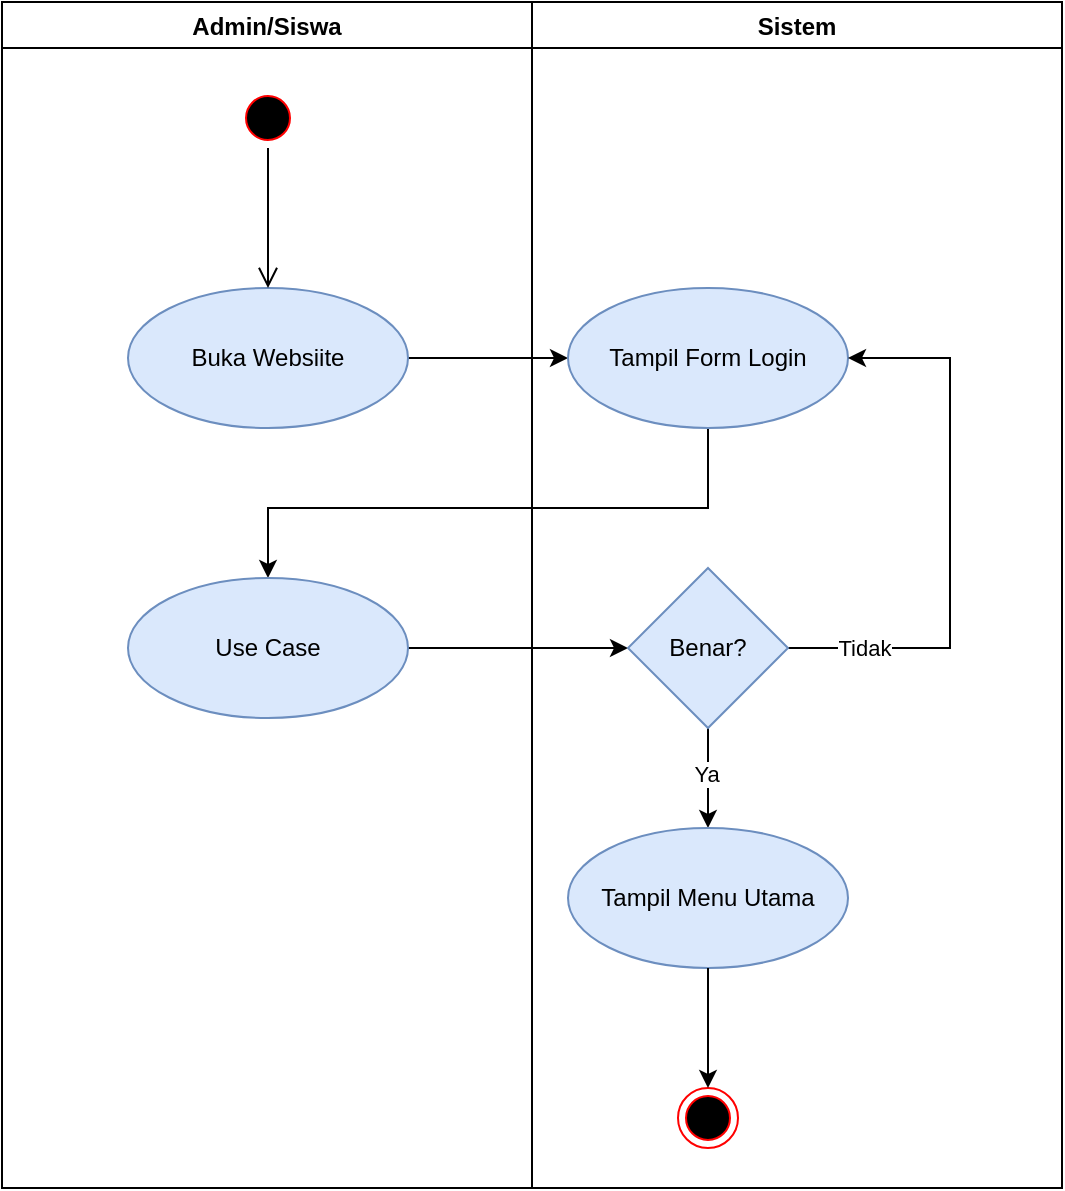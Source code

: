 <mxfile version="21.7.2" type="device">
  <diagram name="Page-1" id="AH_W6rJPJZh1zAS1JdJ8">
    <mxGraphModel dx="1750" dy="1583" grid="1" gridSize="10" guides="1" tooltips="1" connect="1" arrows="1" fold="1" page="1" pageScale="1" pageWidth="850" pageHeight="1100" math="0" shadow="0">
      <root>
        <mxCell id="0" />
        <mxCell id="1" parent="0" />
        <mxCell id="zwki1-v5fkkkG0a31AAx-23" value="" style="edgeStyle=orthogonalEdgeStyle;rounded=0;orthogonalLoop=1;jettySize=auto;html=1;" edge="1" parent="1" source="zwki1-v5fkkkG0a31AAx-16" target="zwki1-v5fkkkG0a31AAx-17">
          <mxGeometry relative="1" as="geometry" />
        </mxCell>
        <mxCell id="zwki1-v5fkkkG0a31AAx-16" value="Buka Websiite" style="ellipse;whiteSpace=wrap;html=1;fillColor=#dae8fc;strokeColor=#6c8ebf;" vertex="1" parent="1">
          <mxGeometry x="230" y="290" width="140" height="70" as="geometry" />
        </mxCell>
        <mxCell id="zwki1-v5fkkkG0a31AAx-26" style="edgeStyle=orthogonalEdgeStyle;rounded=0;orthogonalLoop=1;jettySize=auto;html=1;entryX=0.5;entryY=0;entryDx=0;entryDy=0;" edge="1" parent="1" source="zwki1-v5fkkkG0a31AAx-17" target="zwki1-v5fkkkG0a31AAx-18">
          <mxGeometry relative="1" as="geometry">
            <Array as="points">
              <mxPoint x="520" y="400" />
              <mxPoint x="300" y="400" />
            </Array>
          </mxGeometry>
        </mxCell>
        <mxCell id="zwki1-v5fkkkG0a31AAx-17" value="Tampil Form Login" style="ellipse;whiteSpace=wrap;html=1;fillColor=#dae8fc;strokeColor=#6c8ebf;" vertex="1" parent="1">
          <mxGeometry x="450" y="290" width="140" height="70" as="geometry" />
        </mxCell>
        <mxCell id="zwki1-v5fkkkG0a31AAx-25" value="" style="edgeStyle=orthogonalEdgeStyle;rounded=0;orthogonalLoop=1;jettySize=auto;html=1;" edge="1" parent="1" source="zwki1-v5fkkkG0a31AAx-18" target="zwki1-v5fkkkG0a31AAx-19">
          <mxGeometry relative="1" as="geometry" />
        </mxCell>
        <mxCell id="zwki1-v5fkkkG0a31AAx-18" value="Use Case" style="ellipse;whiteSpace=wrap;html=1;fillColor=#dae8fc;strokeColor=#6c8ebf;" vertex="1" parent="1">
          <mxGeometry x="230" y="435" width="140" height="70" as="geometry" />
        </mxCell>
        <mxCell id="zwki1-v5fkkkG0a31AAx-68" value="" style="edgeStyle=orthogonalEdgeStyle;rounded=0;orthogonalLoop=1;jettySize=auto;html=1;" edge="1" parent="1" source="zwki1-v5fkkkG0a31AAx-19" target="zwki1-v5fkkkG0a31AAx-20">
          <mxGeometry relative="1" as="geometry" />
        </mxCell>
        <mxCell id="zwki1-v5fkkkG0a31AAx-70" value="Ya" style="edgeLabel;html=1;align=center;verticalAlign=middle;resizable=0;points=[];" vertex="1" connectable="0" parent="zwki1-v5fkkkG0a31AAx-68">
          <mxGeometry x="-0.1" y="-1" relative="1" as="geometry">
            <mxPoint as="offset" />
          </mxGeometry>
        </mxCell>
        <mxCell id="zwki1-v5fkkkG0a31AAx-71" style="edgeStyle=orthogonalEdgeStyle;rounded=0;orthogonalLoop=1;jettySize=auto;html=1;entryX=1;entryY=0.5;entryDx=0;entryDy=0;" edge="1" parent="1" source="zwki1-v5fkkkG0a31AAx-19" target="zwki1-v5fkkkG0a31AAx-17">
          <mxGeometry relative="1" as="geometry">
            <mxPoint x="640" y="300" as="targetPoint" />
            <Array as="points">
              <mxPoint x="641" y="470" />
              <mxPoint x="641" y="325" />
            </Array>
          </mxGeometry>
        </mxCell>
        <mxCell id="zwki1-v5fkkkG0a31AAx-72" value="Tidak" style="edgeLabel;html=1;align=center;verticalAlign=middle;resizable=0;points=[];" vertex="1" connectable="0" parent="zwki1-v5fkkkG0a31AAx-71">
          <mxGeometry x="-0.726" y="-3" relative="1" as="geometry">
            <mxPoint y="-3" as="offset" />
          </mxGeometry>
        </mxCell>
        <mxCell id="zwki1-v5fkkkG0a31AAx-19" value="Benar?" style="rhombus;whiteSpace=wrap;html=1;fillColor=#dae8fc;strokeColor=#6c8ebf;" vertex="1" parent="1">
          <mxGeometry x="480" y="430" width="80" height="80" as="geometry" />
        </mxCell>
        <mxCell id="zwki1-v5fkkkG0a31AAx-21" value="" style="ellipse;html=1;shape=startState;fillColor=#000000;strokeColor=#ff0000;" vertex="1" parent="1">
          <mxGeometry x="285" y="190" width="30" height="30" as="geometry" />
        </mxCell>
        <mxCell id="zwki1-v5fkkkG0a31AAx-22" value="" style="edgeStyle=orthogonalEdgeStyle;html=1;verticalAlign=bottom;endArrow=open;endSize=8;strokeColor=#000000;rounded=0;entryX=0.5;entryY=0;entryDx=0;entryDy=0;" edge="1" source="zwki1-v5fkkkG0a31AAx-21" parent="1" target="zwki1-v5fkkkG0a31AAx-16">
          <mxGeometry relative="1" as="geometry">
            <mxPoint x="300" y="280" as="targetPoint" />
          </mxGeometry>
        </mxCell>
        <mxCell id="zwki1-v5fkkkG0a31AAx-64" value="Admin/Siswa" style="swimlane;" vertex="1" parent="1">
          <mxGeometry x="167" y="147" width="265" height="593" as="geometry" />
        </mxCell>
        <mxCell id="zwki1-v5fkkkG0a31AAx-65" value="Sistem" style="swimlane;" vertex="1" parent="1">
          <mxGeometry x="432" y="147" width="265" height="593" as="geometry">
            <mxRectangle x="425" y="140" width="100" height="30" as="alternateBounds" />
          </mxGeometry>
        </mxCell>
        <mxCell id="zwki1-v5fkkkG0a31AAx-20" value="Tampil Menu Utama" style="ellipse;whiteSpace=wrap;html=1;fillColor=#dae8fc;strokeColor=#6c8ebf;" vertex="1" parent="zwki1-v5fkkkG0a31AAx-65">
          <mxGeometry x="18" y="413" width="140" height="70" as="geometry" />
        </mxCell>
        <mxCell id="zwki1-v5fkkkG0a31AAx-28" value="" style="ellipse;html=1;shape=endState;fillColor=#000000;strokeColor=#ff0000;" vertex="1" parent="zwki1-v5fkkkG0a31AAx-65">
          <mxGeometry x="73" y="543" width="30" height="30" as="geometry" />
        </mxCell>
        <mxCell id="zwki1-v5fkkkG0a31AAx-29" value="" style="edgeStyle=orthogonalEdgeStyle;rounded=0;orthogonalLoop=1;jettySize=auto;html=1;" edge="1" parent="zwki1-v5fkkkG0a31AAx-65" source="zwki1-v5fkkkG0a31AAx-20" target="zwki1-v5fkkkG0a31AAx-28">
          <mxGeometry relative="1" as="geometry" />
        </mxCell>
      </root>
    </mxGraphModel>
  </diagram>
</mxfile>
